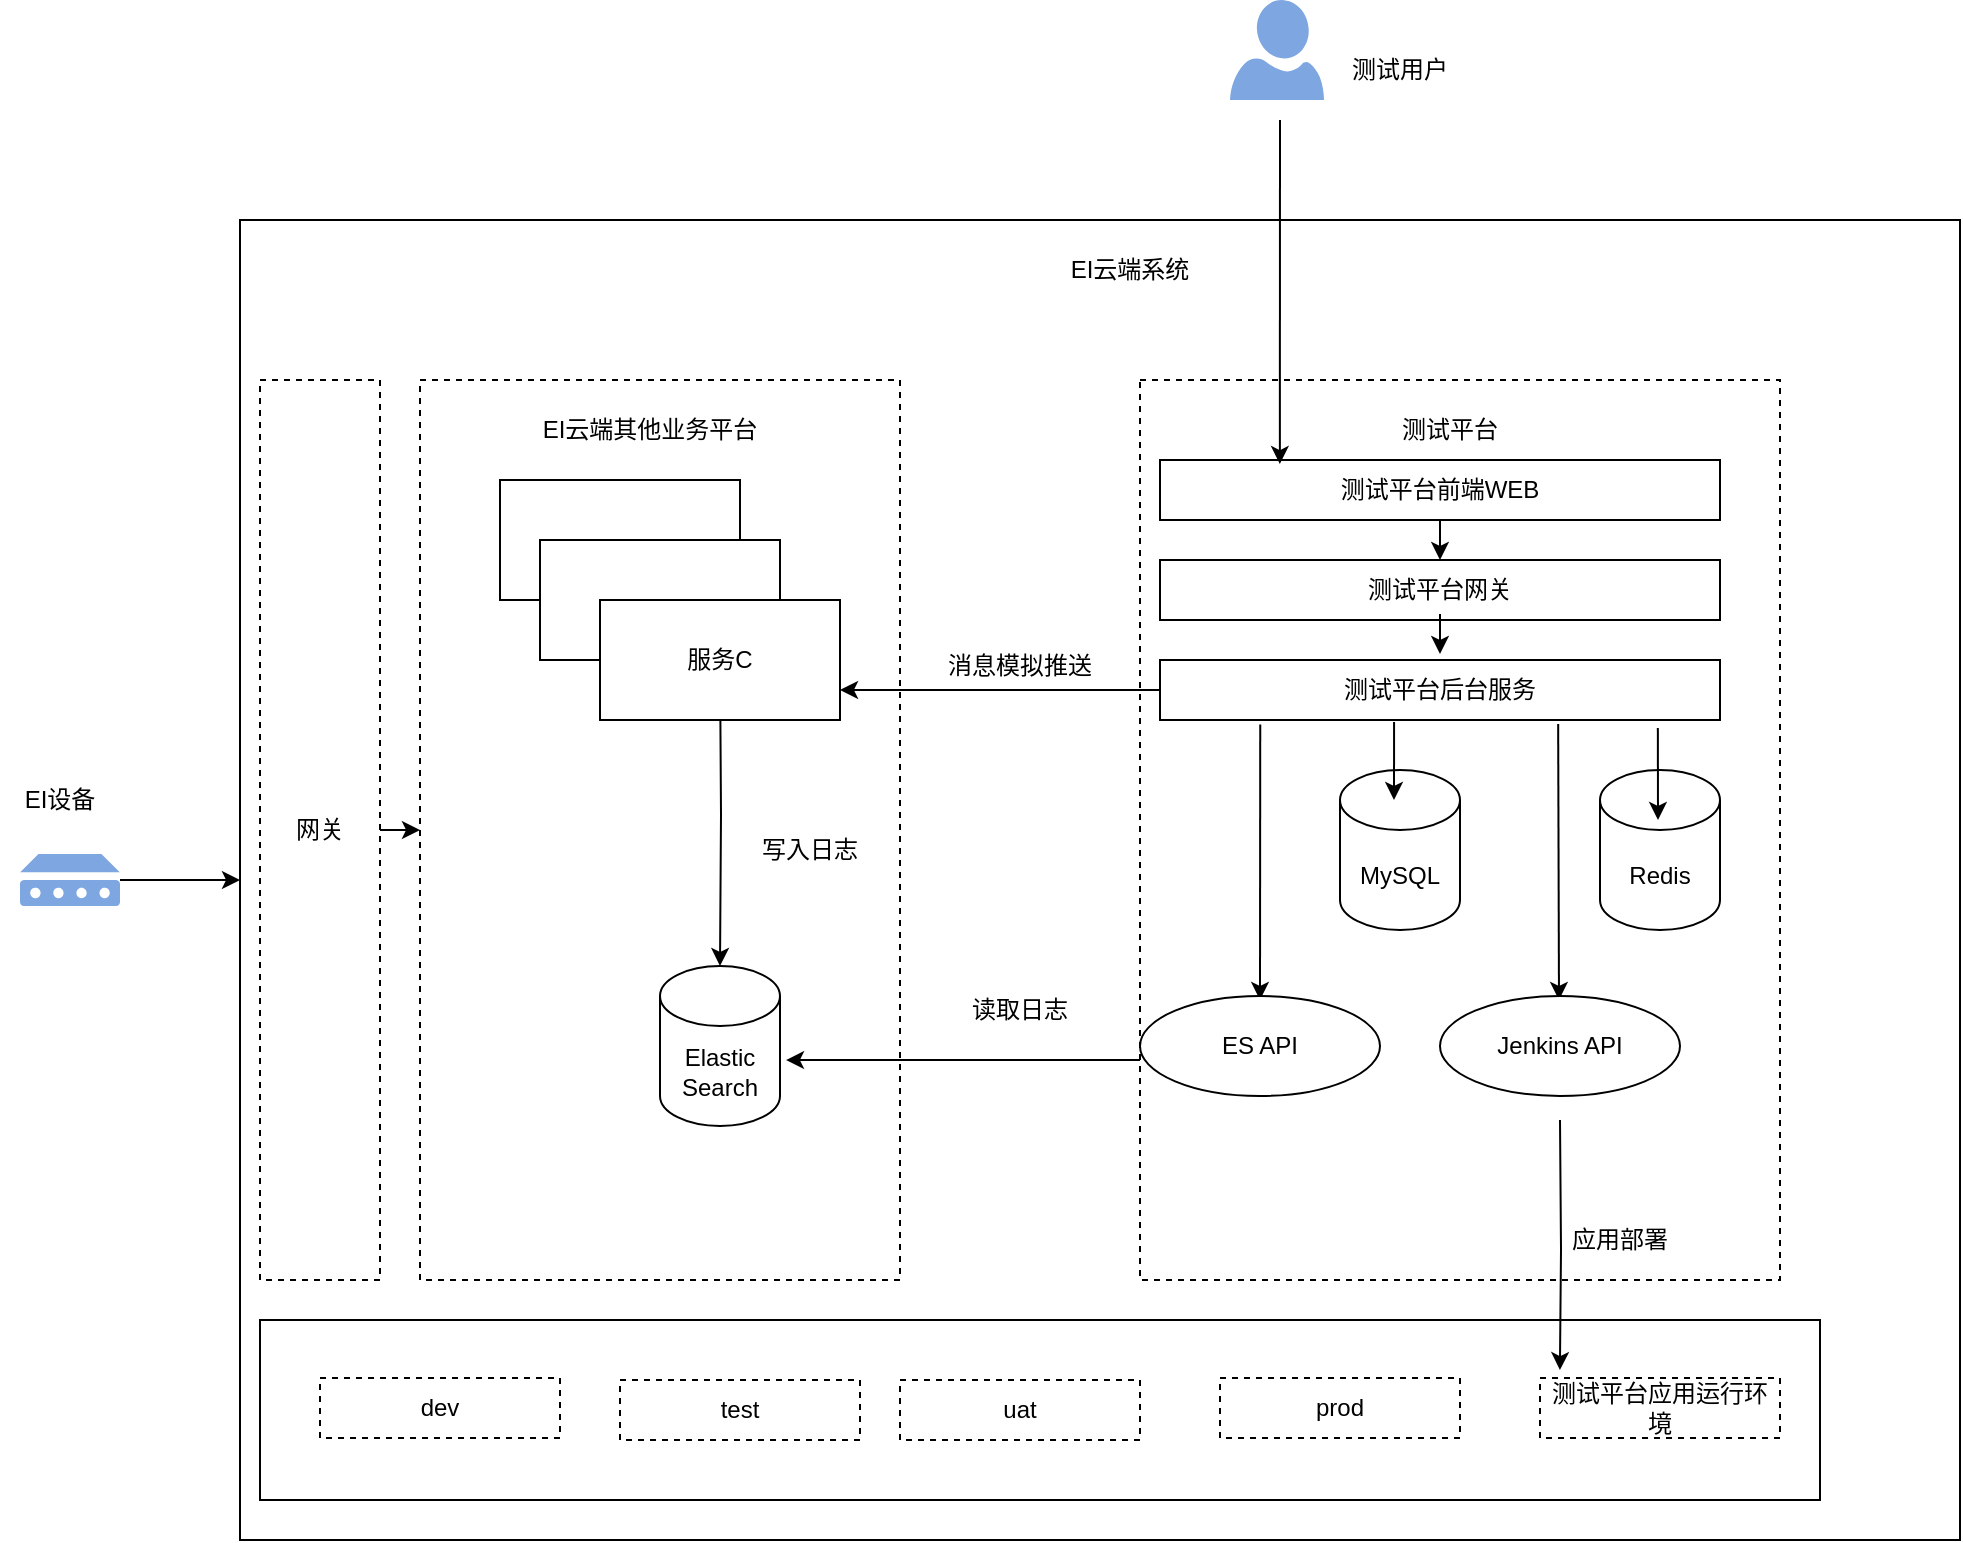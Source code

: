 <mxfile version="21.0.8" type="github">
  <diagram name="第 1 页" id="jmBodiYtfY0lOfKNEeYn">
    <mxGraphModel dx="2261" dy="1933" grid="1" gridSize="10" guides="1" tooltips="1" connect="1" arrows="1" fold="1" page="1" pageScale="1" pageWidth="827" pageHeight="1169" math="0" shadow="0">
      <root>
        <mxCell id="0" />
        <mxCell id="1" parent="0" />
        <mxCell id="Mc5ecyZFv2LdiAkJAyB8-1" value="" style="rounded=0;whiteSpace=wrap;html=1;" vertex="1" parent="1">
          <mxGeometry y="60" width="860" height="660" as="geometry" />
        </mxCell>
        <mxCell id="Mc5ecyZFv2LdiAkJAyB8-2" value="" style="rounded=0;whiteSpace=wrap;html=1;" vertex="1" parent="1">
          <mxGeometry x="10" y="610" width="780" height="90" as="geometry" />
        </mxCell>
        <mxCell id="Mc5ecyZFv2LdiAkJAyB8-3" value="" style="rounded=0;whiteSpace=wrap;html=1;dashed=1;" vertex="1" parent="1">
          <mxGeometry x="450" y="140" width="320" height="450" as="geometry" />
        </mxCell>
        <mxCell id="Mc5ecyZFv2LdiAkJAyB8-4" style="edgeStyle=orthogonalEdgeStyle;rounded=0;orthogonalLoop=1;jettySize=auto;html=1;entryX=0.083;entryY=-0.133;entryDx=0;entryDy=0;exitX=0.5;exitY=1;exitDx=0;exitDy=0;entryPerimeter=0;" edge="1" parent="1" target="Mc5ecyZFv2LdiAkJAyB8-28">
          <mxGeometry relative="1" as="geometry">
            <mxPoint x="660" y="510" as="sourcePoint" />
            <mxPoint x="660" y="660" as="targetPoint" />
          </mxGeometry>
        </mxCell>
        <mxCell id="Mc5ecyZFv2LdiAkJAyB8-5" value="" style="rounded=0;whiteSpace=wrap;html=1;dashed=1;" vertex="1" parent="1">
          <mxGeometry x="90" y="140" width="240" height="450" as="geometry" />
        </mxCell>
        <mxCell id="Mc5ecyZFv2LdiAkJAyB8-6" value="Elastic Search" style="shape=cylinder3;whiteSpace=wrap;html=1;boundedLbl=1;backgroundOutline=1;size=15;" vertex="1" parent="1">
          <mxGeometry x="210" y="433" width="60" height="80" as="geometry" />
        </mxCell>
        <mxCell id="Mc5ecyZFv2LdiAkJAyB8-7" style="edgeStyle=orthogonalEdgeStyle;rounded=0;orthogonalLoop=1;jettySize=auto;html=1;exitX=0.5;exitY=1;exitDx=0;exitDy=0;" edge="1" parent="1" target="Mc5ecyZFv2LdiAkJAyB8-6">
          <mxGeometry relative="1" as="geometry">
            <mxPoint x="240" y="280" as="sourcePoint" />
          </mxGeometry>
        </mxCell>
        <mxCell id="Mc5ecyZFv2LdiAkJAyB8-8" value="写入日志" style="text;html=1;strokeColor=none;fillColor=none;align=center;verticalAlign=middle;whiteSpace=wrap;rounded=0;" vertex="1" parent="1">
          <mxGeometry x="230" y="360" width="110" height="30" as="geometry" />
        </mxCell>
        <mxCell id="Mc5ecyZFv2LdiAkJAyB8-9" value="测试平台后台服务" style="rounded=0;whiteSpace=wrap;html=1;" vertex="1" parent="1">
          <mxGeometry x="460" y="280" width="280" height="30" as="geometry" />
        </mxCell>
        <mxCell id="Mc5ecyZFv2LdiAkJAyB8-10" value="测试平台前端WEB" style="rounded=0;whiteSpace=wrap;html=1;" vertex="1" parent="1">
          <mxGeometry x="460" y="180" width="280" height="30" as="geometry" />
        </mxCell>
        <mxCell id="Mc5ecyZFv2LdiAkJAyB8-11" value="测试平台" style="text;html=1;strokeColor=none;fillColor=none;align=center;verticalAlign=middle;whiteSpace=wrap;rounded=0;" vertex="1" parent="1">
          <mxGeometry x="575" y="150" width="60" height="30" as="geometry" />
        </mxCell>
        <mxCell id="Mc5ecyZFv2LdiAkJAyB8-12" value="EI云端系统" style="text;html=1;strokeColor=none;fillColor=none;align=center;verticalAlign=middle;whiteSpace=wrap;rounded=0;" vertex="1" parent="1">
          <mxGeometry x="380" y="70" width="130" height="30" as="geometry" />
        </mxCell>
        <mxCell id="Mc5ecyZFv2LdiAkJAyB8-13" value="" style="rounded=0;whiteSpace=wrap;html=1;" vertex="1" parent="1">
          <mxGeometry x="130" y="190" width="120" height="60" as="geometry" />
        </mxCell>
        <mxCell id="Mc5ecyZFv2LdiAkJAyB8-14" value="" style="rounded=0;whiteSpace=wrap;html=1;" vertex="1" parent="1">
          <mxGeometry x="150" y="220" width="120" height="60" as="geometry" />
        </mxCell>
        <mxCell id="Mc5ecyZFv2LdiAkJAyB8-15" value="服务C" style="rounded=0;whiteSpace=wrap;html=1;" vertex="1" parent="1">
          <mxGeometry x="180" y="250" width="120" height="60" as="geometry" />
        </mxCell>
        <mxCell id="Mc5ecyZFv2LdiAkJAyB8-16" value="EI云端其他业务平台" style="text;html=1;strokeColor=none;fillColor=none;align=center;verticalAlign=middle;whiteSpace=wrap;rounded=0;" vertex="1" parent="1">
          <mxGeometry x="140" y="150" width="130" height="30" as="geometry" />
        </mxCell>
        <mxCell id="Mc5ecyZFv2LdiAkJAyB8-17" value="读取日志" style="text;html=1;strokeColor=none;fillColor=none;align=center;verticalAlign=middle;whiteSpace=wrap;rounded=0;" vertex="1" parent="1">
          <mxGeometry x="360" y="440" width="60" height="30" as="geometry" />
        </mxCell>
        <mxCell id="Mc5ecyZFv2LdiAkJAyB8-18" value="测试平台网关" style="rounded=0;whiteSpace=wrap;html=1;" vertex="1" parent="1">
          <mxGeometry x="460" y="230" width="280" height="30" as="geometry" />
        </mxCell>
        <mxCell id="Mc5ecyZFv2LdiAkJAyB8-19" value="" style="endArrow=classic;html=1;rounded=0;entryX=0.5;entryY=0;entryDx=0;entryDy=0;exitX=0.179;exitY=1.075;exitDx=0;exitDy=0;exitPerimeter=0;" edge="1" parent="1" source="Mc5ecyZFv2LdiAkJAyB8-9">
          <mxGeometry width="50" height="50" relative="1" as="geometry">
            <mxPoint x="470" y="370" as="sourcePoint" />
            <mxPoint x="510" y="450" as="targetPoint" />
          </mxGeometry>
        </mxCell>
        <mxCell id="Mc5ecyZFv2LdiAkJAyB8-20" value="" style="endArrow=classic;html=1;rounded=0;entryX=0.5;entryY=0;entryDx=0;entryDy=0;exitX=0.711;exitY=1.067;exitDx=0;exitDy=0;exitPerimeter=0;" edge="1" parent="1" source="Mc5ecyZFv2LdiAkJAyB8-9">
          <mxGeometry width="50" height="50" relative="1" as="geometry">
            <mxPoint x="659.62" y="323" as="sourcePoint" />
            <mxPoint x="659.5" y="450" as="targetPoint" />
          </mxGeometry>
        </mxCell>
        <mxCell id="Mc5ecyZFv2LdiAkJAyB8-21" value="" style="endArrow=classic;html=1;rounded=0;exitX=0;exitY=0.5;exitDx=0;exitDy=0;entryX=1.05;entryY=0.588;entryDx=0;entryDy=0;entryPerimeter=0;" edge="1" parent="1" target="Mc5ecyZFv2LdiAkJAyB8-6">
          <mxGeometry width="50" height="50" relative="1" as="geometry">
            <mxPoint x="450" y="480" as="sourcePoint" />
            <mxPoint x="270" y="480" as="targetPoint" />
          </mxGeometry>
        </mxCell>
        <mxCell id="Mc5ecyZFv2LdiAkJAyB8-22" value="" style="endArrow=classic;html=1;rounded=0;exitX=0;exitY=0.5;exitDx=0;exitDy=0;entryX=1;entryY=0.75;entryDx=0;entryDy=0;" edge="1" parent="1" source="Mc5ecyZFv2LdiAkJAyB8-9" target="Mc5ecyZFv2LdiAkJAyB8-15">
          <mxGeometry width="50" height="50" relative="1" as="geometry">
            <mxPoint x="460" y="290" as="sourcePoint" />
            <mxPoint x="300" y="290" as="targetPoint" />
          </mxGeometry>
        </mxCell>
        <mxCell id="Mc5ecyZFv2LdiAkJAyB8-23" value="dev" style="rounded=0;whiteSpace=wrap;html=1;dashed=1;" vertex="1" parent="1">
          <mxGeometry x="40" y="639" width="120" height="30" as="geometry" />
        </mxCell>
        <mxCell id="Mc5ecyZFv2LdiAkJAyB8-24" value="test" style="rounded=0;whiteSpace=wrap;html=1;dashed=1;" vertex="1" parent="1">
          <mxGeometry x="190" y="640" width="120" height="30" as="geometry" />
        </mxCell>
        <mxCell id="Mc5ecyZFv2LdiAkJAyB8-25" value="uat" style="rounded=0;whiteSpace=wrap;html=1;dashed=1;" vertex="1" parent="1">
          <mxGeometry x="330" y="640" width="120" height="30" as="geometry" />
        </mxCell>
        <mxCell id="Mc5ecyZFv2LdiAkJAyB8-26" value="prod" style="rounded=0;whiteSpace=wrap;html=1;dashed=1;" vertex="1" parent="1">
          <mxGeometry x="490" y="639" width="120" height="30" as="geometry" />
        </mxCell>
        <mxCell id="Mc5ecyZFv2LdiAkJAyB8-27" style="edgeStyle=orthogonalEdgeStyle;rounded=0;orthogonalLoop=1;jettySize=auto;html=1;exitX=0.5;exitY=1;exitDx=0;exitDy=0;" edge="1" parent="1" source="Mc5ecyZFv2LdiAkJAyB8-24" target="Mc5ecyZFv2LdiAkJAyB8-24">
          <mxGeometry relative="1" as="geometry" />
        </mxCell>
        <mxCell id="Mc5ecyZFv2LdiAkJAyB8-28" value="测试平台应用运行环境" style="rounded=0;whiteSpace=wrap;html=1;dashed=1;" vertex="1" parent="1">
          <mxGeometry x="650" y="639" width="120" height="30" as="geometry" />
        </mxCell>
        <mxCell id="Mc5ecyZFv2LdiAkJAyB8-29" value="" style="endArrow=classic;html=1;rounded=0;exitX=0.5;exitY=1;exitDx=0;exitDy=0;" edge="1" parent="1" source="Mc5ecyZFv2LdiAkJAyB8-10" target="Mc5ecyZFv2LdiAkJAyB8-18">
          <mxGeometry width="50" height="50" relative="1" as="geometry">
            <mxPoint x="590" y="220" as="sourcePoint" />
            <mxPoint x="640" y="170" as="targetPoint" />
          </mxGeometry>
        </mxCell>
        <mxCell id="Mc5ecyZFv2LdiAkJAyB8-30" value="" style="endArrow=classic;html=1;rounded=0;exitX=0.5;exitY=1;exitDx=0;exitDy=0;" edge="1" parent="1">
          <mxGeometry width="50" height="50" relative="1" as="geometry">
            <mxPoint x="600" y="257" as="sourcePoint" />
            <mxPoint x="600" y="277" as="targetPoint" />
          </mxGeometry>
        </mxCell>
        <mxCell id="Mc5ecyZFv2LdiAkJAyB8-31" value="应用部署" style="text;html=1;strokeColor=none;fillColor=none;align=center;verticalAlign=middle;whiteSpace=wrap;rounded=0;" vertex="1" parent="1">
          <mxGeometry x="660" y="555" width="60" height="30" as="geometry" />
        </mxCell>
        <mxCell id="Mc5ecyZFv2LdiAkJAyB8-32" value="&lt;br&gt;消息模拟推送" style="text;html=1;strokeColor=none;fillColor=none;align=center;verticalAlign=middle;whiteSpace=wrap;rounded=0;" vertex="1" parent="1">
          <mxGeometry x="285" y="270" width="210" height="10" as="geometry" />
        </mxCell>
        <mxCell id="Mc5ecyZFv2LdiAkJAyB8-33" value="ES API" style="ellipse;whiteSpace=wrap;html=1;fillColor=#FFFFFF;" vertex="1" parent="1">
          <mxGeometry x="450" y="448" width="120" height="50" as="geometry" />
        </mxCell>
        <mxCell id="Mc5ecyZFv2LdiAkJAyB8-34" value="Jenkins API" style="ellipse;whiteSpace=wrap;html=1;fillColor=#FFFFFF;" vertex="1" parent="1">
          <mxGeometry x="600" y="448" width="120" height="50" as="geometry" />
        </mxCell>
        <mxCell id="Mc5ecyZFv2LdiAkJAyB8-35" value="Redis" style="shape=cylinder3;whiteSpace=wrap;html=1;boundedLbl=1;backgroundOutline=1;size=15;" vertex="1" parent="1">
          <mxGeometry x="680" y="335" width="60" height="80" as="geometry" />
        </mxCell>
        <mxCell id="Mc5ecyZFv2LdiAkJAyB8-36" value="MySQL" style="shape=cylinder3;whiteSpace=wrap;html=1;boundedLbl=1;backgroundOutline=1;size=15;" vertex="1" parent="1">
          <mxGeometry x="550" y="335" width="60" height="80" as="geometry" />
        </mxCell>
        <mxCell id="Mc5ecyZFv2LdiAkJAyB8-37" value="" style="endArrow=classic;html=1;rounded=0;exitX=0.418;exitY=1.033;exitDx=0;exitDy=0;exitPerimeter=0;" edge="1" parent="1" source="Mc5ecyZFv2LdiAkJAyB8-9">
          <mxGeometry width="50" height="50" relative="1" as="geometry">
            <mxPoint x="570" y="320" as="sourcePoint" />
            <mxPoint x="577" y="350" as="targetPoint" />
          </mxGeometry>
        </mxCell>
        <mxCell id="Mc5ecyZFv2LdiAkJAyB8-38" value="" style="endArrow=classic;html=1;rounded=0;exitX=0.889;exitY=1.133;exitDx=0;exitDy=0;exitPerimeter=0;" edge="1" parent="1" source="Mc5ecyZFv2LdiAkJAyB8-9">
          <mxGeometry width="50" height="50" relative="1" as="geometry">
            <mxPoint x="587.04" y="320.99" as="sourcePoint" />
            <mxPoint x="709" y="360" as="targetPoint" />
          </mxGeometry>
        </mxCell>
        <mxCell id="Mc5ecyZFv2LdiAkJAyB8-39" value="" style="sketch=0;aspect=fixed;pointerEvents=1;shadow=0;dashed=0;html=1;strokeColor=none;labelPosition=center;verticalLabelPosition=bottom;verticalAlign=top;align=center;fillColor=#7EA6E0;shape=mxgraph.azure.user" vertex="1" parent="1">
          <mxGeometry x="495" y="-50" width="47" height="50" as="geometry" />
        </mxCell>
        <mxCell id="Mc5ecyZFv2LdiAkJAyB8-40" value="" style="endArrow=classic;html=1;rounded=0;entryX=0.214;entryY=0.067;entryDx=0;entryDy=0;entryPerimeter=0;" edge="1" parent="1" target="Mc5ecyZFv2LdiAkJAyB8-10">
          <mxGeometry width="50" height="50" relative="1" as="geometry">
            <mxPoint x="520" y="10" as="sourcePoint" />
            <mxPoint x="640" y="-60" as="targetPoint" />
          </mxGeometry>
        </mxCell>
        <mxCell id="Mc5ecyZFv2LdiAkJAyB8-41" value="" style="sketch=0;aspect=fixed;pointerEvents=1;shadow=0;dashed=0;html=1;strokeColor=none;labelPosition=center;verticalLabelPosition=bottom;verticalAlign=top;align=center;fillColor=#7EA6E0;shape=mxgraph.mscae.enterprise.device" vertex="1" parent="1">
          <mxGeometry x="-110" y="377" width="50" height="26" as="geometry" />
        </mxCell>
        <mxCell id="Mc5ecyZFv2LdiAkJAyB8-42" value="网关" style="rounded=0;whiteSpace=wrap;html=1;dashed=1;fillColor=#FFFFFF;" vertex="1" parent="1">
          <mxGeometry x="10" y="140" width="60" height="450" as="geometry" />
        </mxCell>
        <mxCell id="Mc5ecyZFv2LdiAkJAyB8-43" value="EI设备" style="text;html=1;strokeColor=none;fillColor=none;align=center;verticalAlign=middle;whiteSpace=wrap;rounded=0;" vertex="1" parent="1">
          <mxGeometry x="-120" y="335" width="60" height="30" as="geometry" />
        </mxCell>
        <mxCell id="Mc5ecyZFv2LdiAkJAyB8-44" value="" style="endArrow=classic;html=1;rounded=0;" edge="1" parent="1" target="Mc5ecyZFv2LdiAkJAyB8-1">
          <mxGeometry width="50" height="50" relative="1" as="geometry">
            <mxPoint x="-60" y="390" as="sourcePoint" />
            <mxPoint x="-10" y="340" as="targetPoint" />
          </mxGeometry>
        </mxCell>
        <mxCell id="Mc5ecyZFv2LdiAkJAyB8-45" value="" style="endArrow=classic;html=1;rounded=0;" edge="1" parent="1" source="Mc5ecyZFv2LdiAkJAyB8-42" target="Mc5ecyZFv2LdiAkJAyB8-5">
          <mxGeometry width="50" height="50" relative="1" as="geometry">
            <mxPoint x="60" y="400" as="sourcePoint" />
            <mxPoint x="110" y="350" as="targetPoint" />
          </mxGeometry>
        </mxCell>
        <mxCell id="Mc5ecyZFv2LdiAkJAyB8-46" value="测试用户" style="text;html=1;strokeColor=none;fillColor=none;align=center;verticalAlign=middle;whiteSpace=wrap;rounded=0;" vertex="1" parent="1">
          <mxGeometry x="550" y="-30" width="60" height="30" as="geometry" />
        </mxCell>
      </root>
    </mxGraphModel>
  </diagram>
</mxfile>
